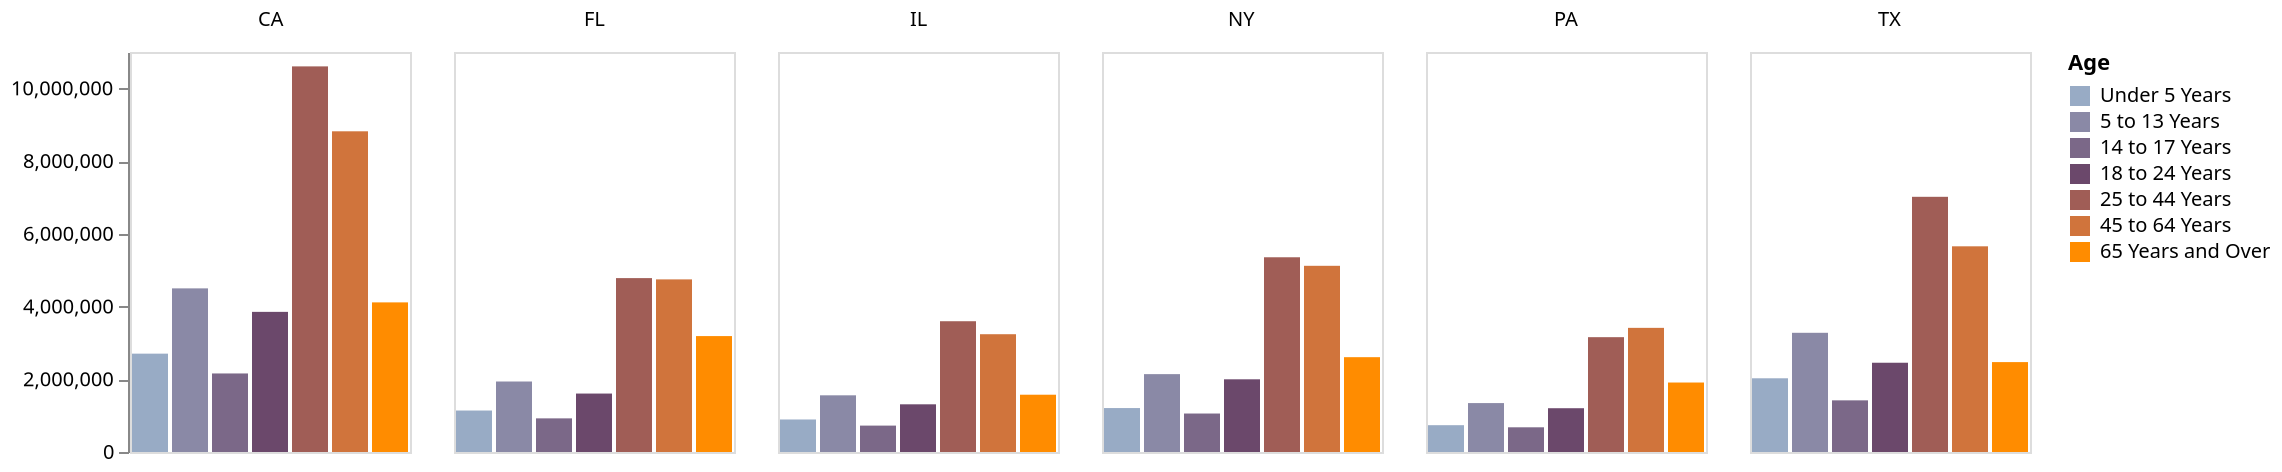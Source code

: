 {"$schema":"https://vega.github.io/schema/vega-lite/v2.json","data":{"values":[{"state":"CA","age":"Under 5 Years","population":2704659},{"state":"TX","age":"Under 5 Years","population":2027307},{"state":"NY","age":"Under 5 Years","population":1208495},{"state":"FL","age":"Under 5 Years","population":1140516},{"state":"IL","age":"Under 5 Years","population":894368},{"state":"PA","age":"Under 5 Years","population":737462},{"state":"CA","age":"5 to 13 Years","population":4499890},{"state":"TX","age":"5 to 13 Years","population":3277946},{"state":"NY","age":"5 to 13 Years","population":2141490},{"state":"FL","age":"5 to 13 Years","population":1938695},{"state":"IL","age":"5 to 13 Years","population":1558919},{"state":"PA","age":"5 to 13 Years","population":1345341},{"state":"CA","age":"14 to 17 Years","population":2159981},{"state":"TX","age":"14 to 17 Years","population":1420518},{"state":"NY","age":"14 to 17 Years","population":1058031},{"state":"FL","age":"14 to 17 Years","population":925060},{"state":"IL","age":"14 to 17 Years","population":725973},{"state":"PA","age":"14 to 17 Years","population":679201},{"state":"CA","age":"18 to 24 Years","population":3853788},{"state":"TX","age":"18 to 24 Years","population":2454721},{"state":"NY","age":"18 to 24 Years","population":1999120},{"state":"FL","age":"18 to 24 Years","population":1607297},{"state":"IL","age":"18 to 24 Years","population":1311479},{"state":"PA","age":"18 to 24 Years","population":1203944},{"state":"CA","age":"25 to 44 Years","population":10604510},{"state":"TX","age":"25 to 44 Years","population":7017731},{"state":"NY","age":"25 to 44 Years","population":5355235},{"state":"FL","age":"25 to 44 Years","population":4782119},{"state":"IL","age":"25 to 44 Years","population":3596343},{"state":"PA","age":"25 to 44 Years","population":3157759},{"state":"CA","age":"45 to 64 Years","population":8819342},{"state":"TX","age":"45 to 64 Years","population":5656528},{"state":"NY","age":"45 to 64 Years","population":5120254},{"state":"FL","age":"45 to 64 Years","population":4746856},{"state":"IL","age":"45 to 64 Years","population":3239173},{"state":"PA","age":"45 to 64 Years","population":3414001},{"state":"CA","age":"65 Years and Over","population":4114496},{"state":"TX","age":"65 Years and Over","population":2472223},{"state":"NY","age":"65 Years and Over","population":2607672},{"state":"FL","age":"65 Years and Over","population":3187797},{"state":"IL","age":"65 Years and Over","population":1575308},{"state":"PA","age":"65 Years and Over","population":1910571}]},"mark":"bar","description":"A grouped bar chart using color to encode age bins. Each cell represents a state in the US.","encoding":{"column":{"field":"state","type":"nominal","title":""},"y":{"aggregate":"sum","field":"population","type":"quantitative","axis":{"title":"","grid":false}},"x":{"field":"age","type":"ordinal","axis":null,"scale":{"domain":["Under 5 Years","5 to 13 Years","14 to 17 Years","18 to 24 Years","25 to 44 Years","45 to 64 Years","65 Years and Over"],"rangeStep":15}},"color":{"field":"age","scale":{"domain":["Under 5 Years","5 to 13 Years","14 to 17 Years","18 to 24 Years","25 to 44 Years","45 to 64 Years","65 Years and Over"],"range":["#98abc5","#8a89a6","#7b6888","#6b486b","#a05d56","#d0743c","#ff8c00"]},"legend":{"title":"Age"}}}}